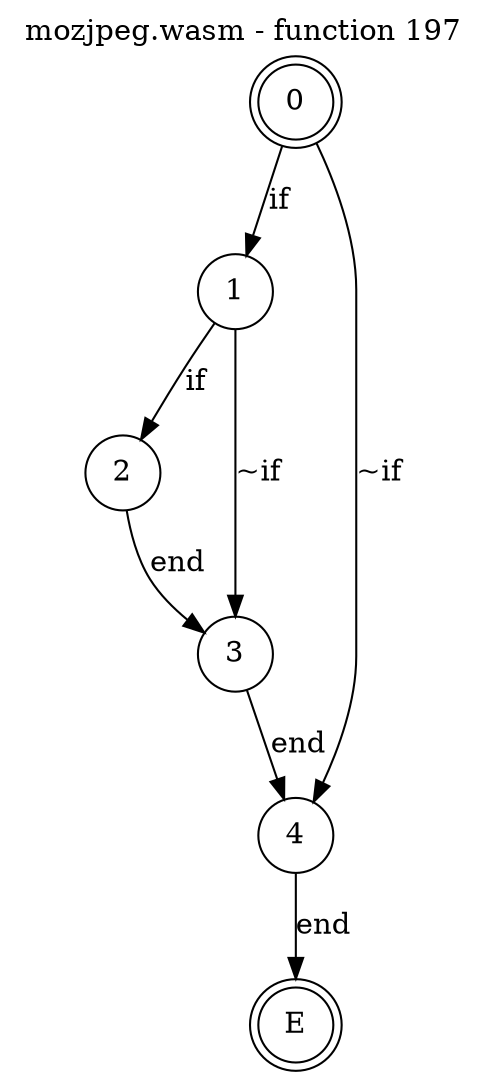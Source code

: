 digraph finite_state_machine {
    label = "mozjpeg.wasm - function 197"
    labelloc =  t
    labelfontsize = 16
    labelfontcolor = black
    labelfontname = "Helvetica"
    node [shape = doublecircle]; 0 E ;
    node [shape = circle];
    0 -> 1[label="if"];
    0 -> 4[label="~if"];
    1 -> 2[label="if"];
    1 -> 3[label="~if"];
    2 -> 3[label="end"];
    3 -> 4[label="end"];
    4 -> E[label="end"];
}
